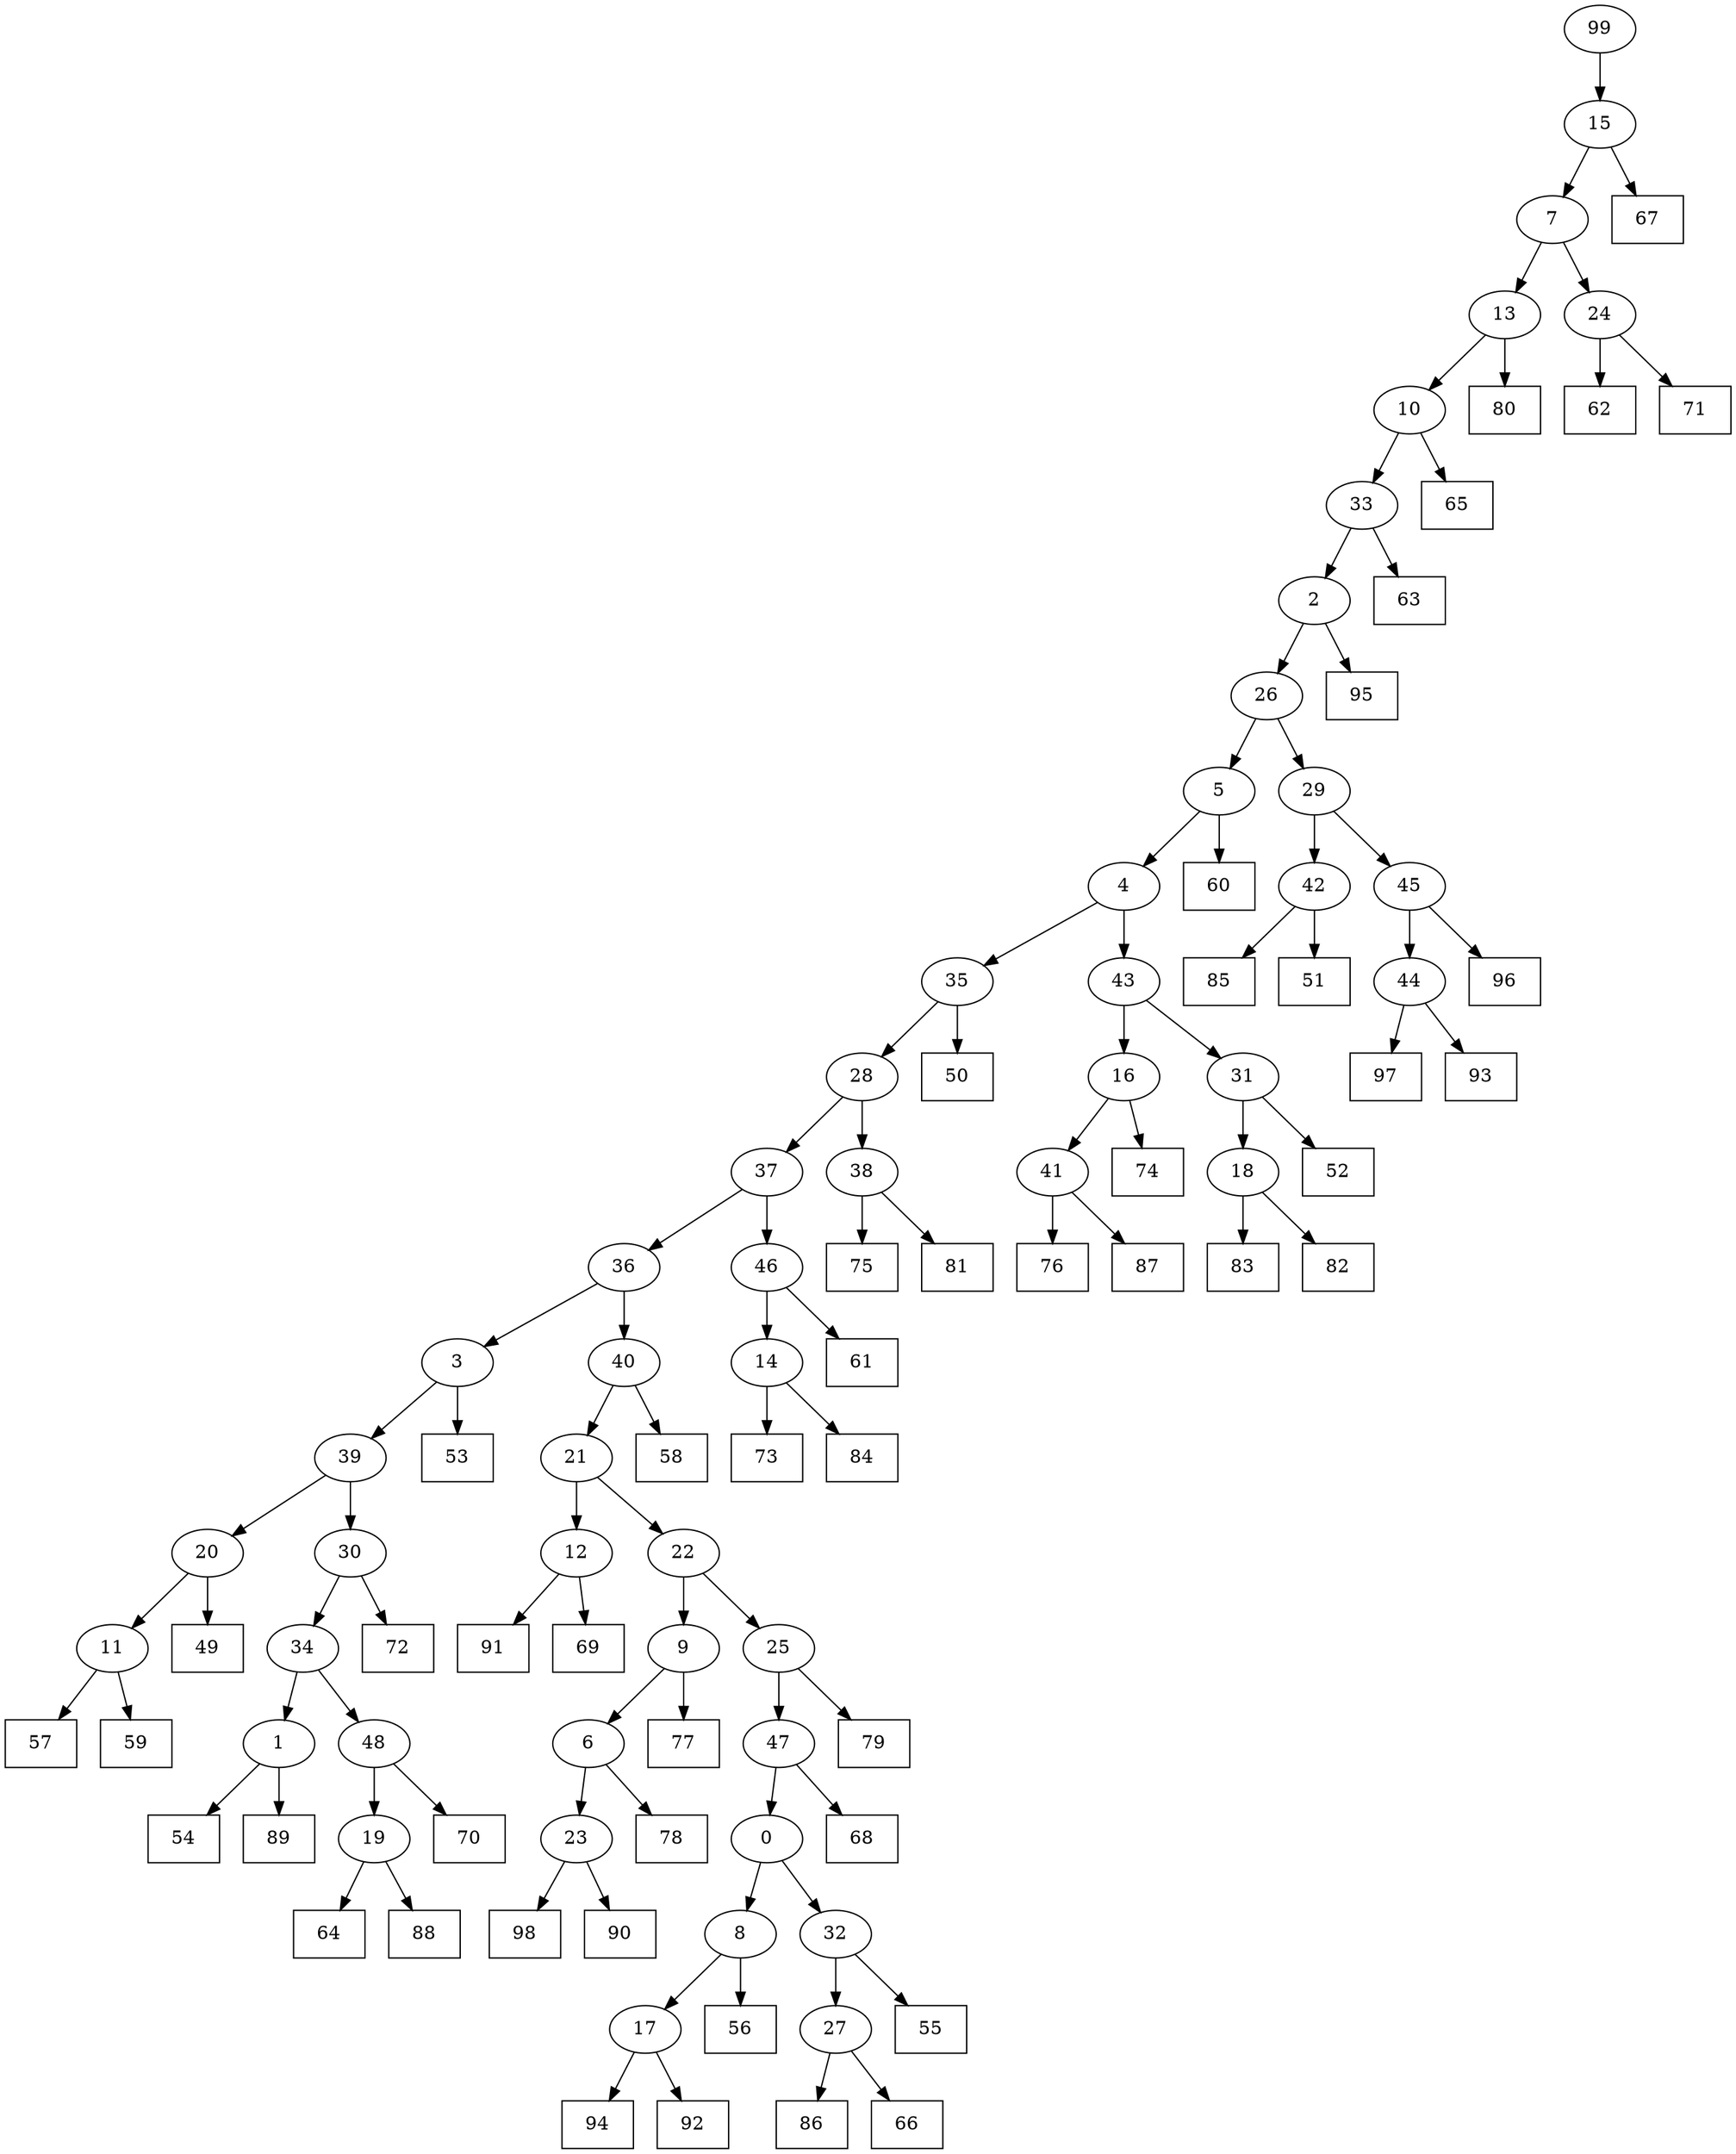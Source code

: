 digraph G {
0[label="0"];
1[label="1"];
2[label="2"];
3[label="3"];
4[label="4"];
5[label="5"];
6[label="6"];
7[label="7"];
8[label="8"];
9[label="9"];
10[label="10"];
11[label="11"];
12[label="12"];
13[label="13"];
14[label="14"];
15[label="15"];
16[label="16"];
17[label="17"];
18[label="18"];
19[label="19"];
20[label="20"];
21[label="21"];
22[label="22"];
23[label="23"];
24[label="24"];
25[label="25"];
26[label="26"];
27[label="27"];
28[label="28"];
29[label="29"];
30[label="30"];
31[label="31"];
32[label="32"];
33[label="33"];
34[label="34"];
35[label="35"];
36[label="36"];
37[label="37"];
38[label="38"];
39[label="39"];
40[label="40"];
41[label="41"];
42[label="42"];
43[label="43"];
44[label="44"];
45[label="45"];
46[label="46"];
47[label="47"];
48[label="48"];
49[shape=box,label="72"];
50[shape=box,label="97"];
51[shape=box,label="65"];
52[shape=box,label="76"];
53[shape=box,label="68"];
54[shape=box,label="62"];
55[shape=box,label="71"];
56[shape=box,label="64"];
57[shape=box,label="56"];
58[shape=box,label="77"];
59[shape=box,label="52"];
60[shape=box,label="83"];
61[shape=box,label="55"];
62[shape=box,label="60"];
63[shape=box,label="79"];
64[shape=box,label="93"];
65[shape=box,label="86"];
66[shape=box,label="70"];
67[shape=box,label="85"];
68[shape=box,label="58"];
69[shape=box,label="73"];
70[shape=box,label="54"];
71[shape=box,label="98"];
72[shape=box,label="88"];
73[shape=box,label="87"];
74[shape=box,label="51"];
75[shape=box,label="50"];
76[shape=box,label="75"];
77[shape=box,label="74"];
78[shape=box,label="94"];
79[shape=box,label="92"];
80[shape=box,label="57"];
81[shape=box,label="91"];
82[shape=box,label="63"];
83[shape=box,label="84"];
84[shape=box,label="69"];
85[shape=box,label="67"];
86[shape=box,label="59"];
87[shape=box,label="95"];
88[shape=box,label="61"];
89[shape=box,label="89"];
90[shape=box,label="90"];
91[shape=box,label="49"];
92[shape=box,label="82"];
93[shape=box,label="53"];
94[shape=box,label="96"];
95[shape=box,label="66"];
96[shape=box,label="81"];
97[shape=box,label="78"];
98[shape=box,label="80"];
99[label="99"];
38->96 ;
6->97 ;
27->95 ;
42->74 ;
5->62 ;
9->58 ;
23->71 ;
30->49 ;
15->85 ;
26->29 ;
19->56 ;
46->14 ;
17->79 ;
24->54 ;
35->75 ;
32->27 ;
2->26 ;
1->70 ;
16->41 ;
29->45 ;
45->94 ;
4->35 ;
20->91 ;
35->28 ;
12->81 ;
48->66 ;
29->42 ;
42->67 ;
41->73 ;
48->19 ;
6->23 ;
23->90 ;
32->61 ;
33->82 ;
40->68 ;
4->43 ;
39->20 ;
24->55 ;
7->24 ;
18->60 ;
22->25 ;
13->98 ;
31->59 ;
11->80 ;
44->64 ;
0->32 ;
27->65 ;
26->5 ;
5->4 ;
14->69 ;
45->44 ;
44->50 ;
47->0 ;
17->78 ;
43->31 ;
37->36 ;
15->7 ;
7->13 ;
34->48 ;
31->18 ;
18->92 ;
19->72 ;
28->38 ;
38->76 ;
41->52 ;
8->17 ;
28->37 ;
39->30 ;
99->15 ;
10->33 ;
25->63 ;
21->12 ;
12->84 ;
13->10 ;
43->16 ;
40->21 ;
21->22 ;
16->77 ;
0->8 ;
8->57 ;
37->46 ;
46->88 ;
11->86 ;
1->89 ;
25->47 ;
47->53 ;
3->93 ;
20->11 ;
22->9 ;
9->6 ;
14->83 ;
36->3 ;
3->39 ;
36->40 ;
30->34 ;
34->1 ;
10->51 ;
33->2 ;
2->87 ;
}
